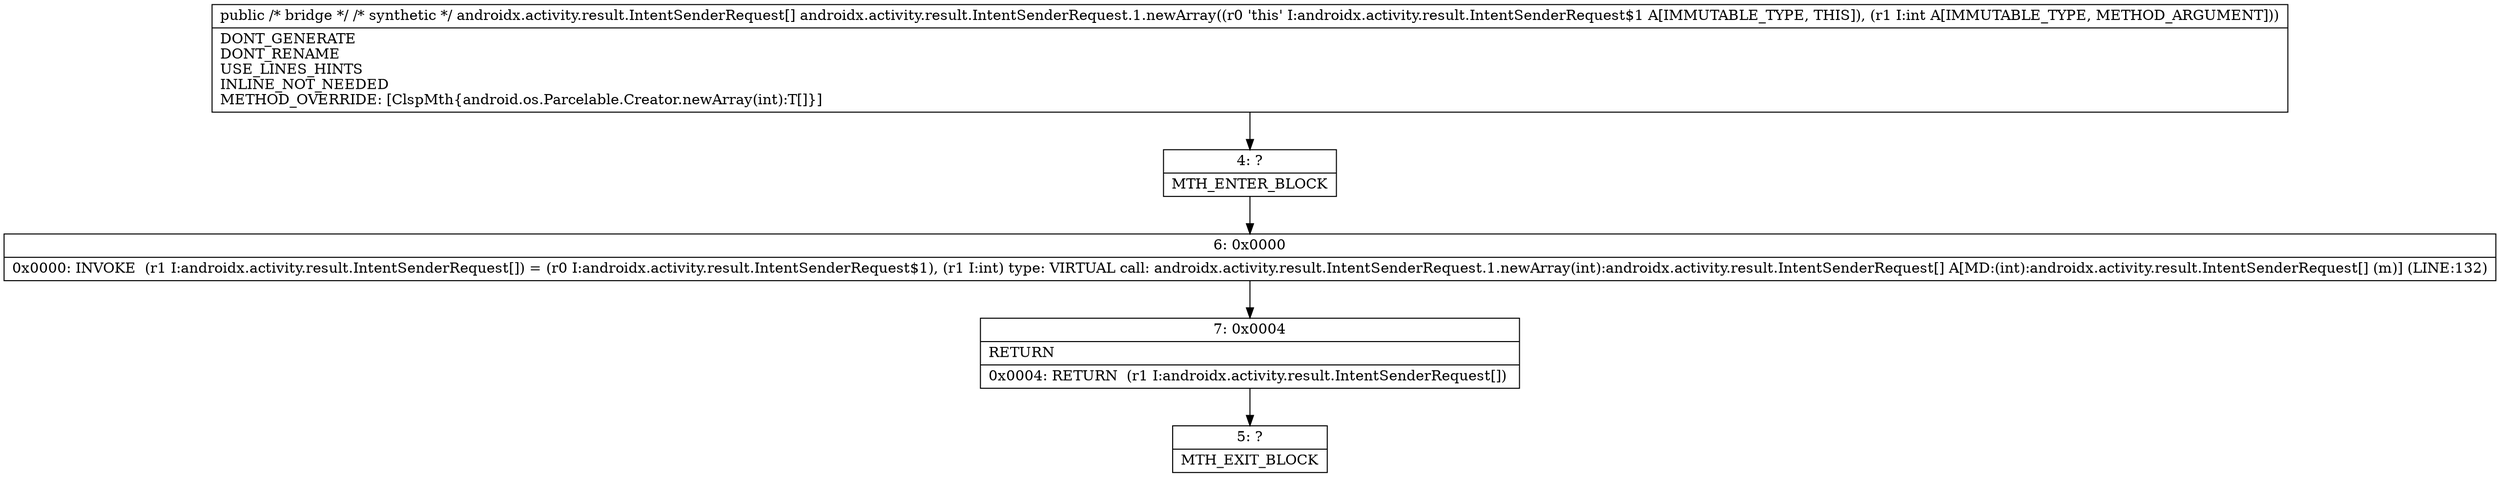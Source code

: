 digraph "CFG forandroidx.activity.result.IntentSenderRequest.1.newArray(I)[Ljava\/lang\/Object;" {
Node_4 [shape=record,label="{4\:\ ?|MTH_ENTER_BLOCK\l}"];
Node_6 [shape=record,label="{6\:\ 0x0000|0x0000: INVOKE  (r1 I:androidx.activity.result.IntentSenderRequest[]) = (r0 I:androidx.activity.result.IntentSenderRequest$1), (r1 I:int) type: VIRTUAL call: androidx.activity.result.IntentSenderRequest.1.newArray(int):androidx.activity.result.IntentSenderRequest[] A[MD:(int):androidx.activity.result.IntentSenderRequest[] (m)] (LINE:132)\l}"];
Node_7 [shape=record,label="{7\:\ 0x0004|RETURN\l|0x0004: RETURN  (r1 I:androidx.activity.result.IntentSenderRequest[]) \l}"];
Node_5 [shape=record,label="{5\:\ ?|MTH_EXIT_BLOCK\l}"];
MethodNode[shape=record,label="{public \/* bridge *\/ \/* synthetic *\/ androidx.activity.result.IntentSenderRequest[] androidx.activity.result.IntentSenderRequest.1.newArray((r0 'this' I:androidx.activity.result.IntentSenderRequest$1 A[IMMUTABLE_TYPE, THIS]), (r1 I:int A[IMMUTABLE_TYPE, METHOD_ARGUMENT]))  | DONT_GENERATE\lDONT_RENAME\lUSE_LINES_HINTS\lINLINE_NOT_NEEDED\lMETHOD_OVERRIDE: [ClspMth\{android.os.Parcelable.Creator.newArray(int):T[]\}]\l}"];
MethodNode -> Node_4;Node_4 -> Node_6;
Node_6 -> Node_7;
Node_7 -> Node_5;
}

